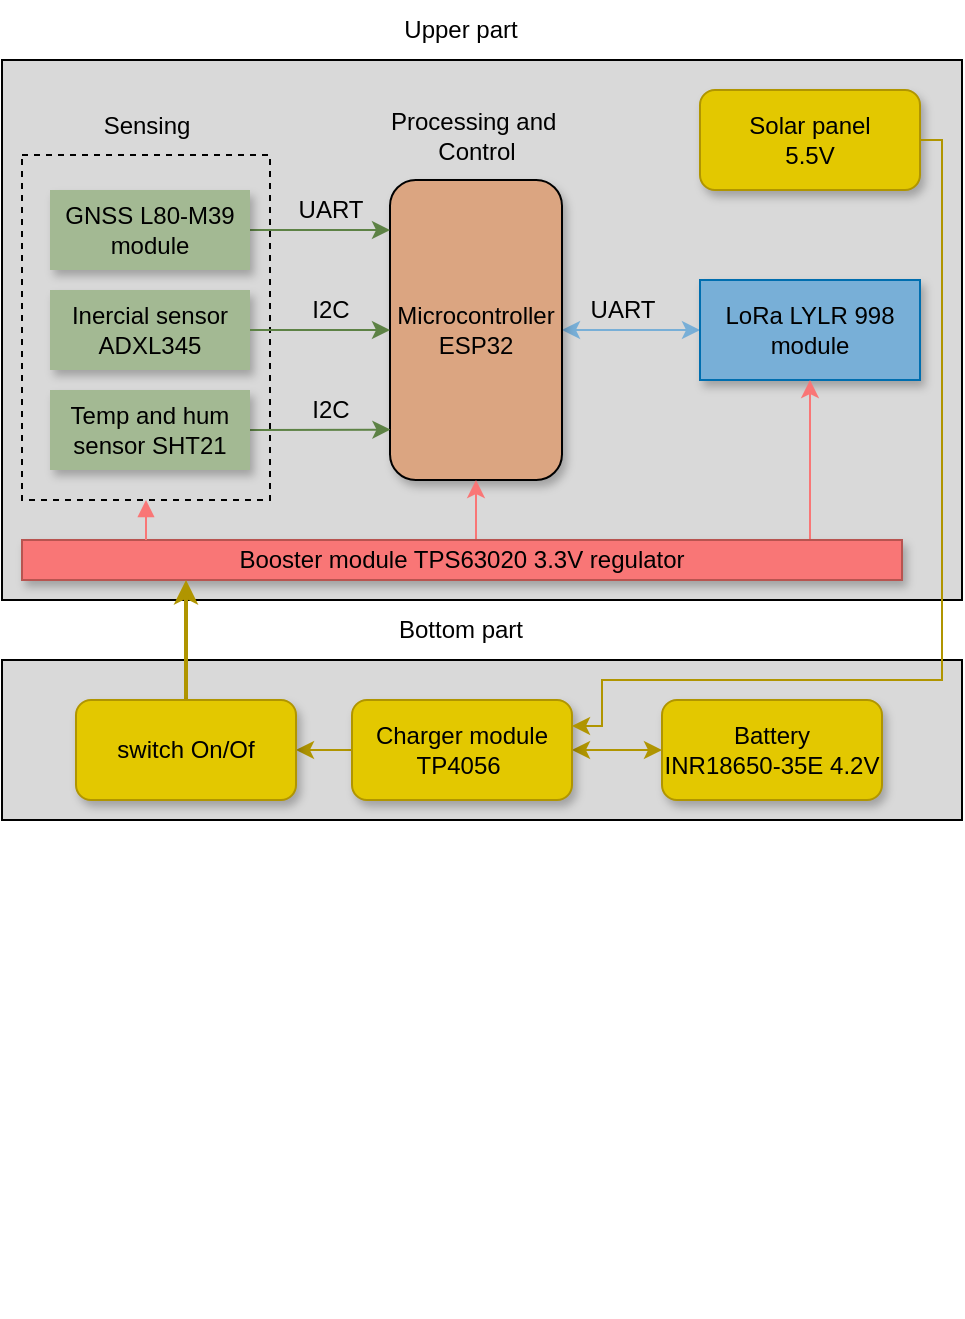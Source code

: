 <mxfile version="24.7.1" type="github">
  <diagram name="Página-1" id="As4PcaeyPNjhqhuAYCdB">
    <mxGraphModel dx="818" dy="422" grid="1" gridSize="10" guides="1" tooltips="1" connect="1" arrows="1" fold="1" page="1" pageScale="1" pageWidth="827" pageHeight="1169" math="0" shadow="0">
      <root>
        <mxCell id="0" />
        <mxCell id="1" parent="0" />
        <mxCell id="nqdYKwkmjAAybZpAhHxP-48" value="" style="rounded=0;whiteSpace=wrap;html=1;fillColor=#D9D9D9;" vertex="1" parent="1">
          <mxGeometry x="200" y="500" width="480" height="80" as="geometry" />
        </mxCell>
        <mxCell id="nqdYKwkmjAAybZpAhHxP-46" value="" style="rounded=0;whiteSpace=wrap;html=1;fillStyle=auto;fillColor=#D9D9D9;" vertex="1" parent="1">
          <mxGeometry x="200" y="200" width="480" height="270" as="geometry" />
        </mxCell>
        <mxCell id="nqdYKwkmjAAybZpAhHxP-2" style="edgeStyle=orthogonalEdgeStyle;rounded=0;orthogonalLoop=1;jettySize=auto;html=1;strokeColor=none;" edge="1" parent="1" source="nqdYKwkmjAAybZpAhHxP-43">
          <mxGeometry relative="1" as="geometry">
            <mxPoint x="209" y="300" as="targetPoint" />
          </mxGeometry>
        </mxCell>
        <mxCell id="nqdYKwkmjAAybZpAhHxP-3" style="edgeStyle=orthogonalEdgeStyle;rounded=0;orthogonalLoop=1;jettySize=auto;html=1;strokeColor=#78AFD7;startArrow=classic;startFill=1;" edge="1" parent="1" source="nqdYKwkmjAAybZpAhHxP-4" target="nqdYKwkmjAAybZpAhHxP-5">
          <mxGeometry relative="1" as="geometry" />
        </mxCell>
        <mxCell id="nqdYKwkmjAAybZpAhHxP-4" value="Microcontroller&lt;br&gt;ESP32" style="rounded=1;whiteSpace=wrap;html=1;fillColor=#dba581;shadow=1;" vertex="1" parent="1">
          <mxGeometry x="394" y="260" width="86" height="150" as="geometry" />
        </mxCell>
        <mxCell id="nqdYKwkmjAAybZpAhHxP-5" value="&lt;font color=&quot;#000000&quot;&gt;LoRa&amp;nbsp;LYLR 998 module&lt;/font&gt;" style="rounded=0;whiteSpace=wrap;html=1;fillColor=#78AFD7;fontColor=#ffffff;strokeColor=#006EAF;shadow=1;" vertex="1" parent="1">
          <mxGeometry x="549" y="310" width="110" height="50" as="geometry" />
        </mxCell>
        <mxCell id="nqdYKwkmjAAybZpAhHxP-7" value="Solar panel&lt;br&gt;5.5V" style="rounded=1;whiteSpace=wrap;html=1;fillColor=#e3c800;strokeColor=#B09500;fontColor=#000000;shadow=1;" vertex="1" parent="1">
          <mxGeometry x="549" y="215" width="110" height="50" as="geometry" />
        </mxCell>
        <mxCell id="nqdYKwkmjAAybZpAhHxP-8" value="" style="shape=image;verticalLabelPosition=bottom;labelBackgroundColor=default;verticalAlign=top;aspect=fixed;imageAspect=0;image=https://www.researchgate.net/publication/355124535/figure/fig2/AS:1076513826963459@1633672305780/IoT-device-structure-and-components.png;" vertex="1" parent="1">
          <mxGeometry x="220" y="650" width="380" height="178.38" as="geometry" />
        </mxCell>
        <mxCell id="nqdYKwkmjAAybZpAhHxP-31" style="edgeStyle=orthogonalEdgeStyle;rounded=0;orthogonalLoop=1;jettySize=auto;html=1;entryX=0.5;entryY=1;entryDx=0;entryDy=0;strokeColor=#f97676;" edge="1" parent="1" source="nqdYKwkmjAAybZpAhHxP-9" target="nqdYKwkmjAAybZpAhHxP-4">
          <mxGeometry relative="1" as="geometry">
            <Array as="points">
              <mxPoint x="437" y="420" />
              <mxPoint x="437" y="420" />
            </Array>
          </mxGeometry>
        </mxCell>
        <mxCell id="nqdYKwkmjAAybZpAhHxP-32" style="edgeStyle=orthogonalEdgeStyle;rounded=0;orthogonalLoop=1;jettySize=auto;html=1;strokeColor=#f97676;" edge="1" parent="1" source="nqdYKwkmjAAybZpAhHxP-9" target="nqdYKwkmjAAybZpAhHxP-5">
          <mxGeometry relative="1" as="geometry">
            <Array as="points">
              <mxPoint x="604" y="420" />
              <mxPoint x="604" y="420" />
            </Array>
          </mxGeometry>
        </mxCell>
        <mxCell id="nqdYKwkmjAAybZpAhHxP-9" value="Booster module TPS63020 3.3V regulator" style="rounded=0;whiteSpace=wrap;html=1;fillColor=#f97676;strokeColor=#b85450;shadow=1;" vertex="1" parent="1">
          <mxGeometry x="210" y="440" width="440" height="20" as="geometry" />
        </mxCell>
        <mxCell id="nqdYKwkmjAAybZpAhHxP-10" value="" style="edgeStyle=orthogonalEdgeStyle;rounded=0;orthogonalLoop=1;jettySize=auto;html=1;strokeColor=none;" edge="1" parent="1" source="nqdYKwkmjAAybZpAhHxP-4" target="nqdYKwkmjAAybZpAhHxP-11">
          <mxGeometry relative="1" as="geometry">
            <mxPoint x="312" y="270" as="sourcePoint" />
            <mxPoint x="272" y="325" as="targetPoint" />
          </mxGeometry>
        </mxCell>
        <mxCell id="nqdYKwkmjAAybZpAhHxP-11" value="" style="rounded=0;whiteSpace=wrap;html=1;fillColor=none;shadow=0;glass=0;dashed=1;" vertex="1" parent="1">
          <mxGeometry x="210" y="247.5" width="124" height="172.5" as="geometry" />
        </mxCell>
        <mxCell id="nqdYKwkmjAAybZpAhHxP-12" style="edgeStyle=orthogonalEdgeStyle;rounded=0;orthogonalLoop=1;jettySize=auto;html=1;fillColor=#60a917;strokeColor=#5D8245;" edge="1" parent="1" source="nqdYKwkmjAAybZpAhHxP-13">
          <mxGeometry relative="1" as="geometry">
            <mxPoint x="394" y="285" as="targetPoint" />
            <Array as="points">
              <mxPoint x="394" y="285" />
            </Array>
          </mxGeometry>
        </mxCell>
        <mxCell id="nqdYKwkmjAAybZpAhHxP-13" value="&lt;font color=&quot;#000000&quot;&gt;GNSS&amp;nbsp;L80-M39 module&lt;/font&gt;" style="rounded=0;whiteSpace=wrap;html=1;shadow=1;fillColor=#a3b993;strokeColor=none;fontColor=#ffffff;" vertex="1" parent="1">
          <mxGeometry x="224" y="265" width="100" height="40" as="geometry" />
        </mxCell>
        <mxCell id="nqdYKwkmjAAybZpAhHxP-15" value="&lt;font color=&quot;#000000&quot;&gt;Inercial sensor&lt;br&gt;ADXL345&lt;/font&gt;" style="rounded=0;whiteSpace=wrap;html=1;shadow=1;fillColor=#a3b993;strokeColor=none;fontColor=#ffffff;" vertex="1" parent="1">
          <mxGeometry x="224" y="315" width="100" height="40" as="geometry" />
        </mxCell>
        <mxCell id="nqdYKwkmjAAybZpAhHxP-16" style="edgeStyle=orthogonalEdgeStyle;rounded=0;orthogonalLoop=1;jettySize=auto;html=1;fillColor=#60a917;strokeColor=#5D8245;exitX=1;exitY=0.5;exitDx=0;exitDy=0;entryX=0.002;entryY=0.832;entryDx=0;entryDy=0;entryPerimeter=0;" edge="1" parent="1" source="nqdYKwkmjAAybZpAhHxP-17" target="nqdYKwkmjAAybZpAhHxP-4">
          <mxGeometry relative="1" as="geometry">
            <mxPoint x="394" y="390" as="targetPoint" />
            <Array as="points">
              <mxPoint x="394" y="385" />
            </Array>
          </mxGeometry>
        </mxCell>
        <mxCell id="nqdYKwkmjAAybZpAhHxP-17" value="&lt;font color=&quot;#000000&quot;&gt;Temp and hum sensor SHT21&lt;/font&gt;" style="rounded=0;whiteSpace=wrap;html=1;shadow=1;fillColor=#a3b993;strokeColor=none;fontColor=#ffffff;" vertex="1" parent="1">
          <mxGeometry x="224" y="365" width="100" height="40" as="geometry" />
        </mxCell>
        <mxCell id="nqdYKwkmjAAybZpAhHxP-19" style="edgeStyle=orthogonalEdgeStyle;rounded=0;orthogonalLoop=1;jettySize=auto;html=1;fillColor=#60a917;strokeColor=#5D8245;entryX=0;entryY=0.5;entryDx=0;entryDy=0;" edge="1" parent="1" source="nqdYKwkmjAAybZpAhHxP-15" target="nqdYKwkmjAAybZpAhHxP-4">
          <mxGeometry relative="1" as="geometry">
            <mxPoint x="324" y="335" as="sourcePoint" />
            <mxPoint x="394" y="331" as="targetPoint" />
            <Array as="points" />
          </mxGeometry>
        </mxCell>
        <mxCell id="nqdYKwkmjAAybZpAhHxP-21" value="UART" style="text;html=1;align=center;verticalAlign=middle;resizable=0;points=[];autosize=1;strokeColor=none;fillColor=none;" vertex="1" parent="1">
          <mxGeometry x="334" y="260" width="60" height="30" as="geometry" />
        </mxCell>
        <mxCell id="nqdYKwkmjAAybZpAhHxP-22" value="UART" style="text;html=1;align=center;verticalAlign=middle;resizable=0;points=[];autosize=1;strokeColor=none;fillColor=none;" vertex="1" parent="1">
          <mxGeometry x="480" y="310" width="60" height="30" as="geometry" />
        </mxCell>
        <mxCell id="nqdYKwkmjAAybZpAhHxP-23" value="I2C" style="text;html=1;align=center;verticalAlign=middle;resizable=0;points=[];autosize=1;strokeColor=none;fillColor=none;" vertex="1" parent="1">
          <mxGeometry x="344" y="310" width="40" height="30" as="geometry" />
        </mxCell>
        <mxCell id="nqdYKwkmjAAybZpAhHxP-24" value="I2C" style="text;html=1;align=center;verticalAlign=middle;resizable=0;points=[];autosize=1;strokeColor=none;fillColor=none;" vertex="1" parent="1">
          <mxGeometry x="344" y="360" width="40" height="30" as="geometry" />
        </mxCell>
        <mxCell id="nqdYKwkmjAAybZpAhHxP-30" style="edgeStyle=orthogonalEdgeStyle;rounded=0;orthogonalLoop=1;jettySize=auto;html=1;strokeColor=#f97676;endArrow=block;endFill=1;" edge="1" parent="1" source="nqdYKwkmjAAybZpAhHxP-9" target="nqdYKwkmjAAybZpAhHxP-11">
          <mxGeometry relative="1" as="geometry">
            <Array as="points">
              <mxPoint x="272" y="430" />
              <mxPoint x="272" y="430" />
            </Array>
          </mxGeometry>
        </mxCell>
        <mxCell id="nqdYKwkmjAAybZpAhHxP-41" style="edgeStyle=orthogonalEdgeStyle;rounded=0;orthogonalLoop=1;jettySize=auto;html=1;startArrow=classic;startFill=1;fillColor=#e3c800;strokeColor=#B09500;" edge="1" parent="1" source="nqdYKwkmjAAybZpAhHxP-33" target="nqdYKwkmjAAybZpAhHxP-34">
          <mxGeometry relative="1" as="geometry" />
        </mxCell>
        <mxCell id="nqdYKwkmjAAybZpAhHxP-33" value="Battery&lt;br&gt;INR18650-35E 4.2V" style="rounded=1;whiteSpace=wrap;html=1;fillColor=#e3c800;strokeColor=#B09500;fontColor=#000000;shadow=1;" vertex="1" parent="1">
          <mxGeometry x="530" y="520" width="110" height="50" as="geometry" />
        </mxCell>
        <mxCell id="nqdYKwkmjAAybZpAhHxP-36" style="edgeStyle=orthogonalEdgeStyle;rounded=0;orthogonalLoop=1;jettySize=auto;html=1;fillColor=#e3c800;strokeColor=#B09500;" edge="1" parent="1" source="nqdYKwkmjAAybZpAhHxP-34" target="nqdYKwkmjAAybZpAhHxP-35">
          <mxGeometry relative="1" as="geometry" />
        </mxCell>
        <mxCell id="nqdYKwkmjAAybZpAhHxP-34" value="Charger module&lt;br&gt;TP4056&amp;nbsp;" style="rounded=1;whiteSpace=wrap;html=1;fillColor=#e3c800;strokeColor=#B09500;fontColor=#000000;shadow=1;" vertex="1" parent="1">
          <mxGeometry x="375" y="520" width="110" height="50" as="geometry" />
        </mxCell>
        <mxCell id="nqdYKwkmjAAybZpAhHxP-39" style="edgeStyle=orthogonalEdgeStyle;rounded=0;orthogonalLoop=1;jettySize=auto;html=1;fillColor=#e3c800;strokeColor=#B09500;exitX=0.5;exitY=0;exitDx=0;exitDy=0;strokeWidth=2;" edge="1" parent="1" source="nqdYKwkmjAAybZpAhHxP-35" target="nqdYKwkmjAAybZpAhHxP-9">
          <mxGeometry relative="1" as="geometry">
            <Array as="points">
              <mxPoint x="292" y="490" />
              <mxPoint x="292" y="490" />
            </Array>
          </mxGeometry>
        </mxCell>
        <mxCell id="nqdYKwkmjAAybZpAhHxP-35" value="switch On/Of" style="rounded=1;whiteSpace=wrap;html=1;fillColor=#e3c800;strokeColor=#B09500;fontColor=#000000;shadow=1;" vertex="1" parent="1">
          <mxGeometry x="237" y="520" width="110" height="50" as="geometry" />
        </mxCell>
        <mxCell id="nqdYKwkmjAAybZpAhHxP-42" style="edgeStyle=orthogonalEdgeStyle;rounded=0;orthogonalLoop=1;jettySize=auto;html=1;strokeColor=#B09500;fillColor=#e3c800;entryX=1;entryY=0.25;entryDx=0;entryDy=0;" edge="1" parent="1" source="nqdYKwkmjAAybZpAhHxP-7" target="nqdYKwkmjAAybZpAhHxP-34">
          <mxGeometry relative="1" as="geometry">
            <mxPoint x="640" y="290" as="sourcePoint" />
            <mxPoint x="485" y="510" as="targetPoint" />
            <Array as="points">
              <mxPoint x="670" y="240" />
              <mxPoint x="670" y="510" />
              <mxPoint x="500" y="510" />
              <mxPoint x="500" y="533" />
              <mxPoint x="485" y="533" />
            </Array>
          </mxGeometry>
        </mxCell>
        <mxCell id="nqdYKwkmjAAybZpAhHxP-44" value="" style="edgeStyle=orthogonalEdgeStyle;rounded=0;orthogonalLoop=1;jettySize=auto;html=1;strokeColor=none;" edge="1" parent="1" source="nqdYKwkmjAAybZpAhHxP-11" target="nqdYKwkmjAAybZpAhHxP-43">
          <mxGeometry relative="1" as="geometry">
            <mxPoint x="209" y="300" as="targetPoint" />
            <mxPoint x="272" y="248" as="sourcePoint" />
          </mxGeometry>
        </mxCell>
        <mxCell id="nqdYKwkmjAAybZpAhHxP-43" value="Sensing" style="text;html=1;align=center;verticalAlign=middle;resizable=0;points=[];autosize=1;strokeColor=none;fillColor=none;" vertex="1" parent="1">
          <mxGeometry x="237" y="217.5" width="70" height="30" as="geometry" />
        </mxCell>
        <mxCell id="nqdYKwkmjAAybZpAhHxP-45" value="Processing and&amp;nbsp;&lt;div&gt;Control&lt;/div&gt;" style="text;html=1;align=center;verticalAlign=middle;resizable=0;points=[];autosize=1;strokeColor=none;fillColor=none;" vertex="1" parent="1">
          <mxGeometry x="382" y="217.5" width="110" height="40" as="geometry" />
        </mxCell>
        <mxCell id="nqdYKwkmjAAybZpAhHxP-49" value="Upper part" style="text;html=1;align=center;verticalAlign=middle;resizable=0;points=[];autosize=1;strokeColor=none;fillColor=none;" vertex="1" parent="1">
          <mxGeometry x="389" y="170" width="80" height="30" as="geometry" />
        </mxCell>
        <mxCell id="nqdYKwkmjAAybZpAhHxP-50" value="Bottom part" style="text;html=1;align=center;verticalAlign=middle;resizable=0;points=[];autosize=1;strokeColor=none;fillColor=none;" vertex="1" parent="1">
          <mxGeometry x="384" y="470" width="90" height="30" as="geometry" />
        </mxCell>
      </root>
    </mxGraphModel>
  </diagram>
</mxfile>
